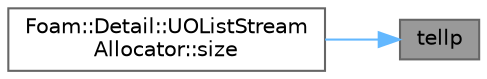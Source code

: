 digraph "tellp"
{
 // LATEX_PDF_SIZE
  bgcolor="transparent";
  edge [fontname=Helvetica,fontsize=10,labelfontname=Helvetica,labelfontsize=10];
  node [fontname=Helvetica,fontsize=10,shape=box,height=0.2,width=0.4];
  rankdir="RL";
  Node1 [id="Node000001",label="tellp",height=0.2,width=0.4,color="gray40", fillcolor="grey60", style="filled", fontcolor="black",tooltip=" "];
  Node1 -> Node2 [id="edge1_Node000001_Node000002",dir="back",color="steelblue1",style="solid",tooltip=" "];
  Node2 [id="Node000002",label="Foam::Detail::UOListStream\lAllocator::size",height=0.2,width=0.4,color="grey40", fillcolor="white", style="filled",URL="$classFoam_1_1Detail_1_1UOListStreamAllocator.html#a9facbf0a118d395c89884e45a5ca4e4b",tooltip=" "];
}
